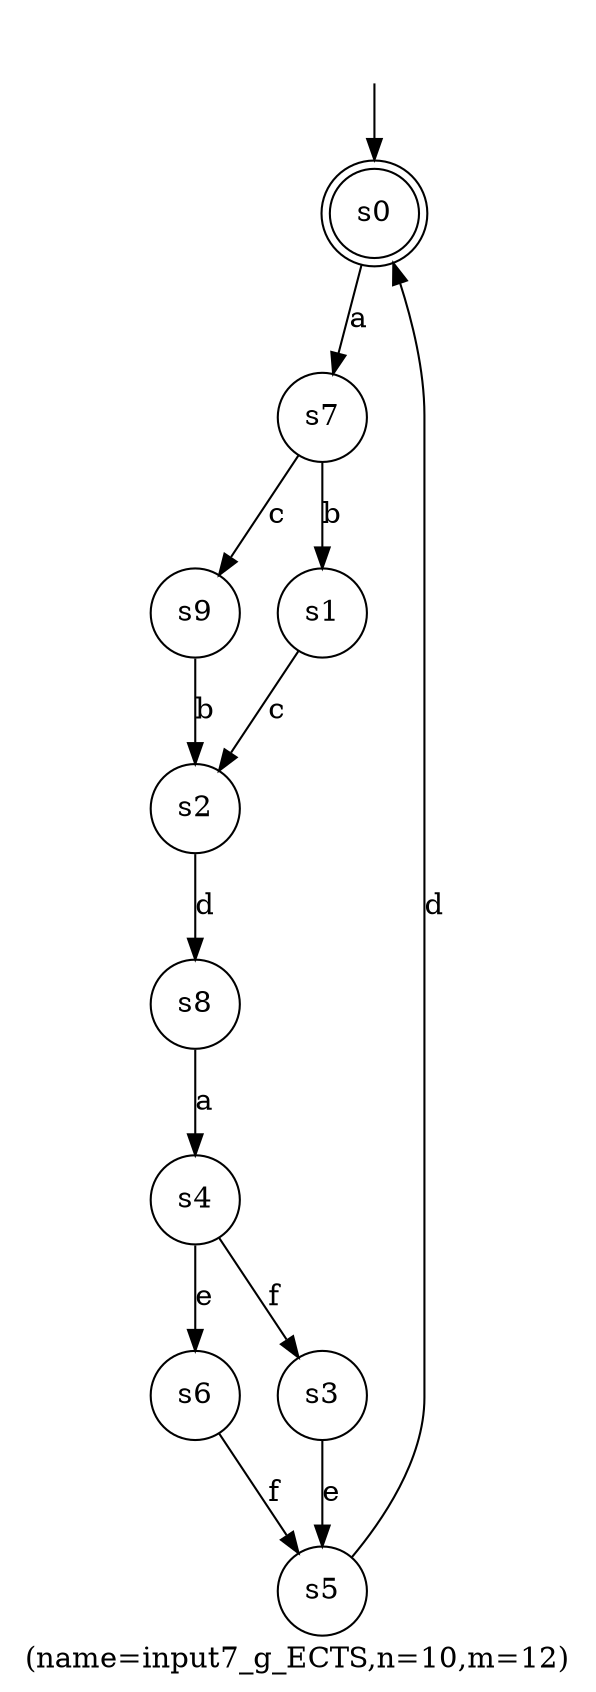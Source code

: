 digraph input7_g_ECTS{
	label="(name=input7_g_ECTS,n=10,m=12)";
	_nil [style = "invis"];
	node [shape = doublecircle]; s0;
	node [shape = circle];
	_nil -> s0;
	s7->s9[label="c"];
	s1->s2[label="c"];
	s5->s0[label="d"];
	s2->s8[label="d"];
	s9->s2[label="b"];
	s7->s1[label="b"];
	s6->s5[label="f"];
	s4->s3[label="f"];
	s3->s5[label="e"];
	s4->s6[label="e"];
	s0->s7[label="a"];
	s8->s4[label="a"];
}

